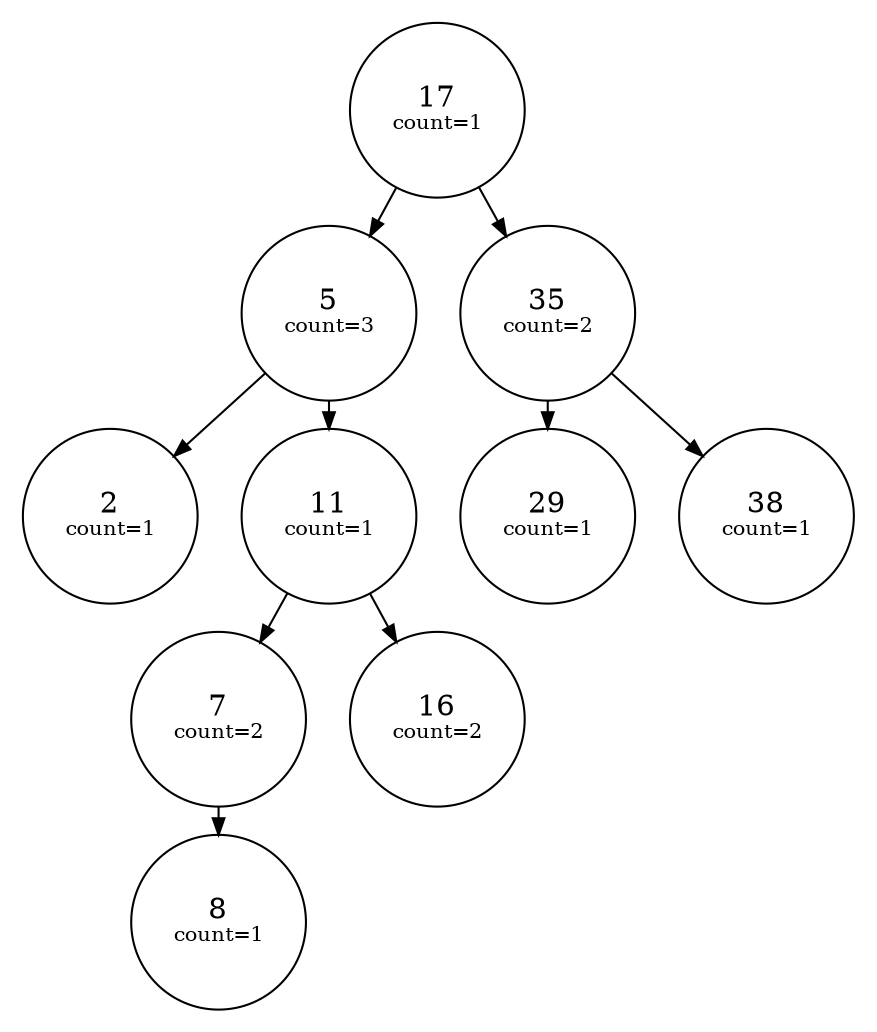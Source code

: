 
    digraph G {
    nodesep=0.3;
    ranksep=0.2;
    margin=0.1;
    node [shape=circle];
    edge [arrowsize=0.8];
    "01c3513a-f974-4dc8-86ab-3ece30c94bdc" -> "19da845a-24a4-49ea-a84a-25c347f58d86"[side=left];
"19da845a-24a4-49ea-a84a-25c347f58d86" -> "2c50d40d-da71-4ddf-a589-80f71c0469f8"[side=left];
"19da845a-24a4-49ea-a84a-25c347f58d86" -> "c1b54419-43b6-4040-967f-339e2340bede"[side=right];
"c1b54419-43b6-4040-967f-339e2340bede" -> "ae02b046-ea92-4b38-b960-ec51c6811875"[side=left];
"ae02b046-ea92-4b38-b960-ec51c6811875" -> "e290c11a-1984-4dea-b950-e82fc41fe2b9"[side=right];
"c1b54419-43b6-4040-967f-339e2340bede" -> "8b895447-0a88-4d8f-8cc6-8234a3717647"[side=right];
"01c3513a-f974-4dc8-86ab-3ece30c94bdc" -> "c7fe5df8-7a57-40f7-80a1-6d6b189eab76"[side=right];
"c7fe5df8-7a57-40f7-80a1-6d6b189eab76" -> "505ae4f3-8892-4c0e-873b-e9114228e8f9"[side=left];
"c7fe5df8-7a57-40f7-80a1-6d6b189eab76" -> "6d9ef95c-6413-4cba-a14a-f5a2a2cb0fc5"[side=right];
"01c3513a-f974-4dc8-86ab-3ece30c94bdc"[label=<17<BR/><FONT POINT-SIZE="10">count=1</FONT>>]
"19da845a-24a4-49ea-a84a-25c347f58d86"[label=<5<BR/><FONT POINT-SIZE="10">count=3</FONT>>]
"c1b54419-43b6-4040-967f-339e2340bede"[label=<11<BR/><FONT POINT-SIZE="10">count=1</FONT>>]
"c7fe5df8-7a57-40f7-80a1-6d6b189eab76"[label=<35<BR/><FONT POINT-SIZE="10">count=2</FONT>>]
"8b895447-0a88-4d8f-8cc6-8234a3717647"[label=<16<BR/><FONT POINT-SIZE="10">count=2</FONT>>]
"ae02b046-ea92-4b38-b960-ec51c6811875"[label=<7<BR/><FONT POINT-SIZE="10">count=2</FONT>>]
"e290c11a-1984-4dea-b950-e82fc41fe2b9"[label=<8<BR/><FONT POINT-SIZE="10">count=1</FONT>>]
"505ae4f3-8892-4c0e-873b-e9114228e8f9"[label=<29<BR/><FONT POINT-SIZE="10">count=1</FONT>>]
"2c50d40d-da71-4ddf-a589-80f71c0469f8"[label=<2<BR/><FONT POINT-SIZE="10">count=1</FONT>>]
"6d9ef95c-6413-4cba-a14a-f5a2a2cb0fc5"[label=<38<BR/><FONT POINT-SIZE="10">count=1</FONT>>]}